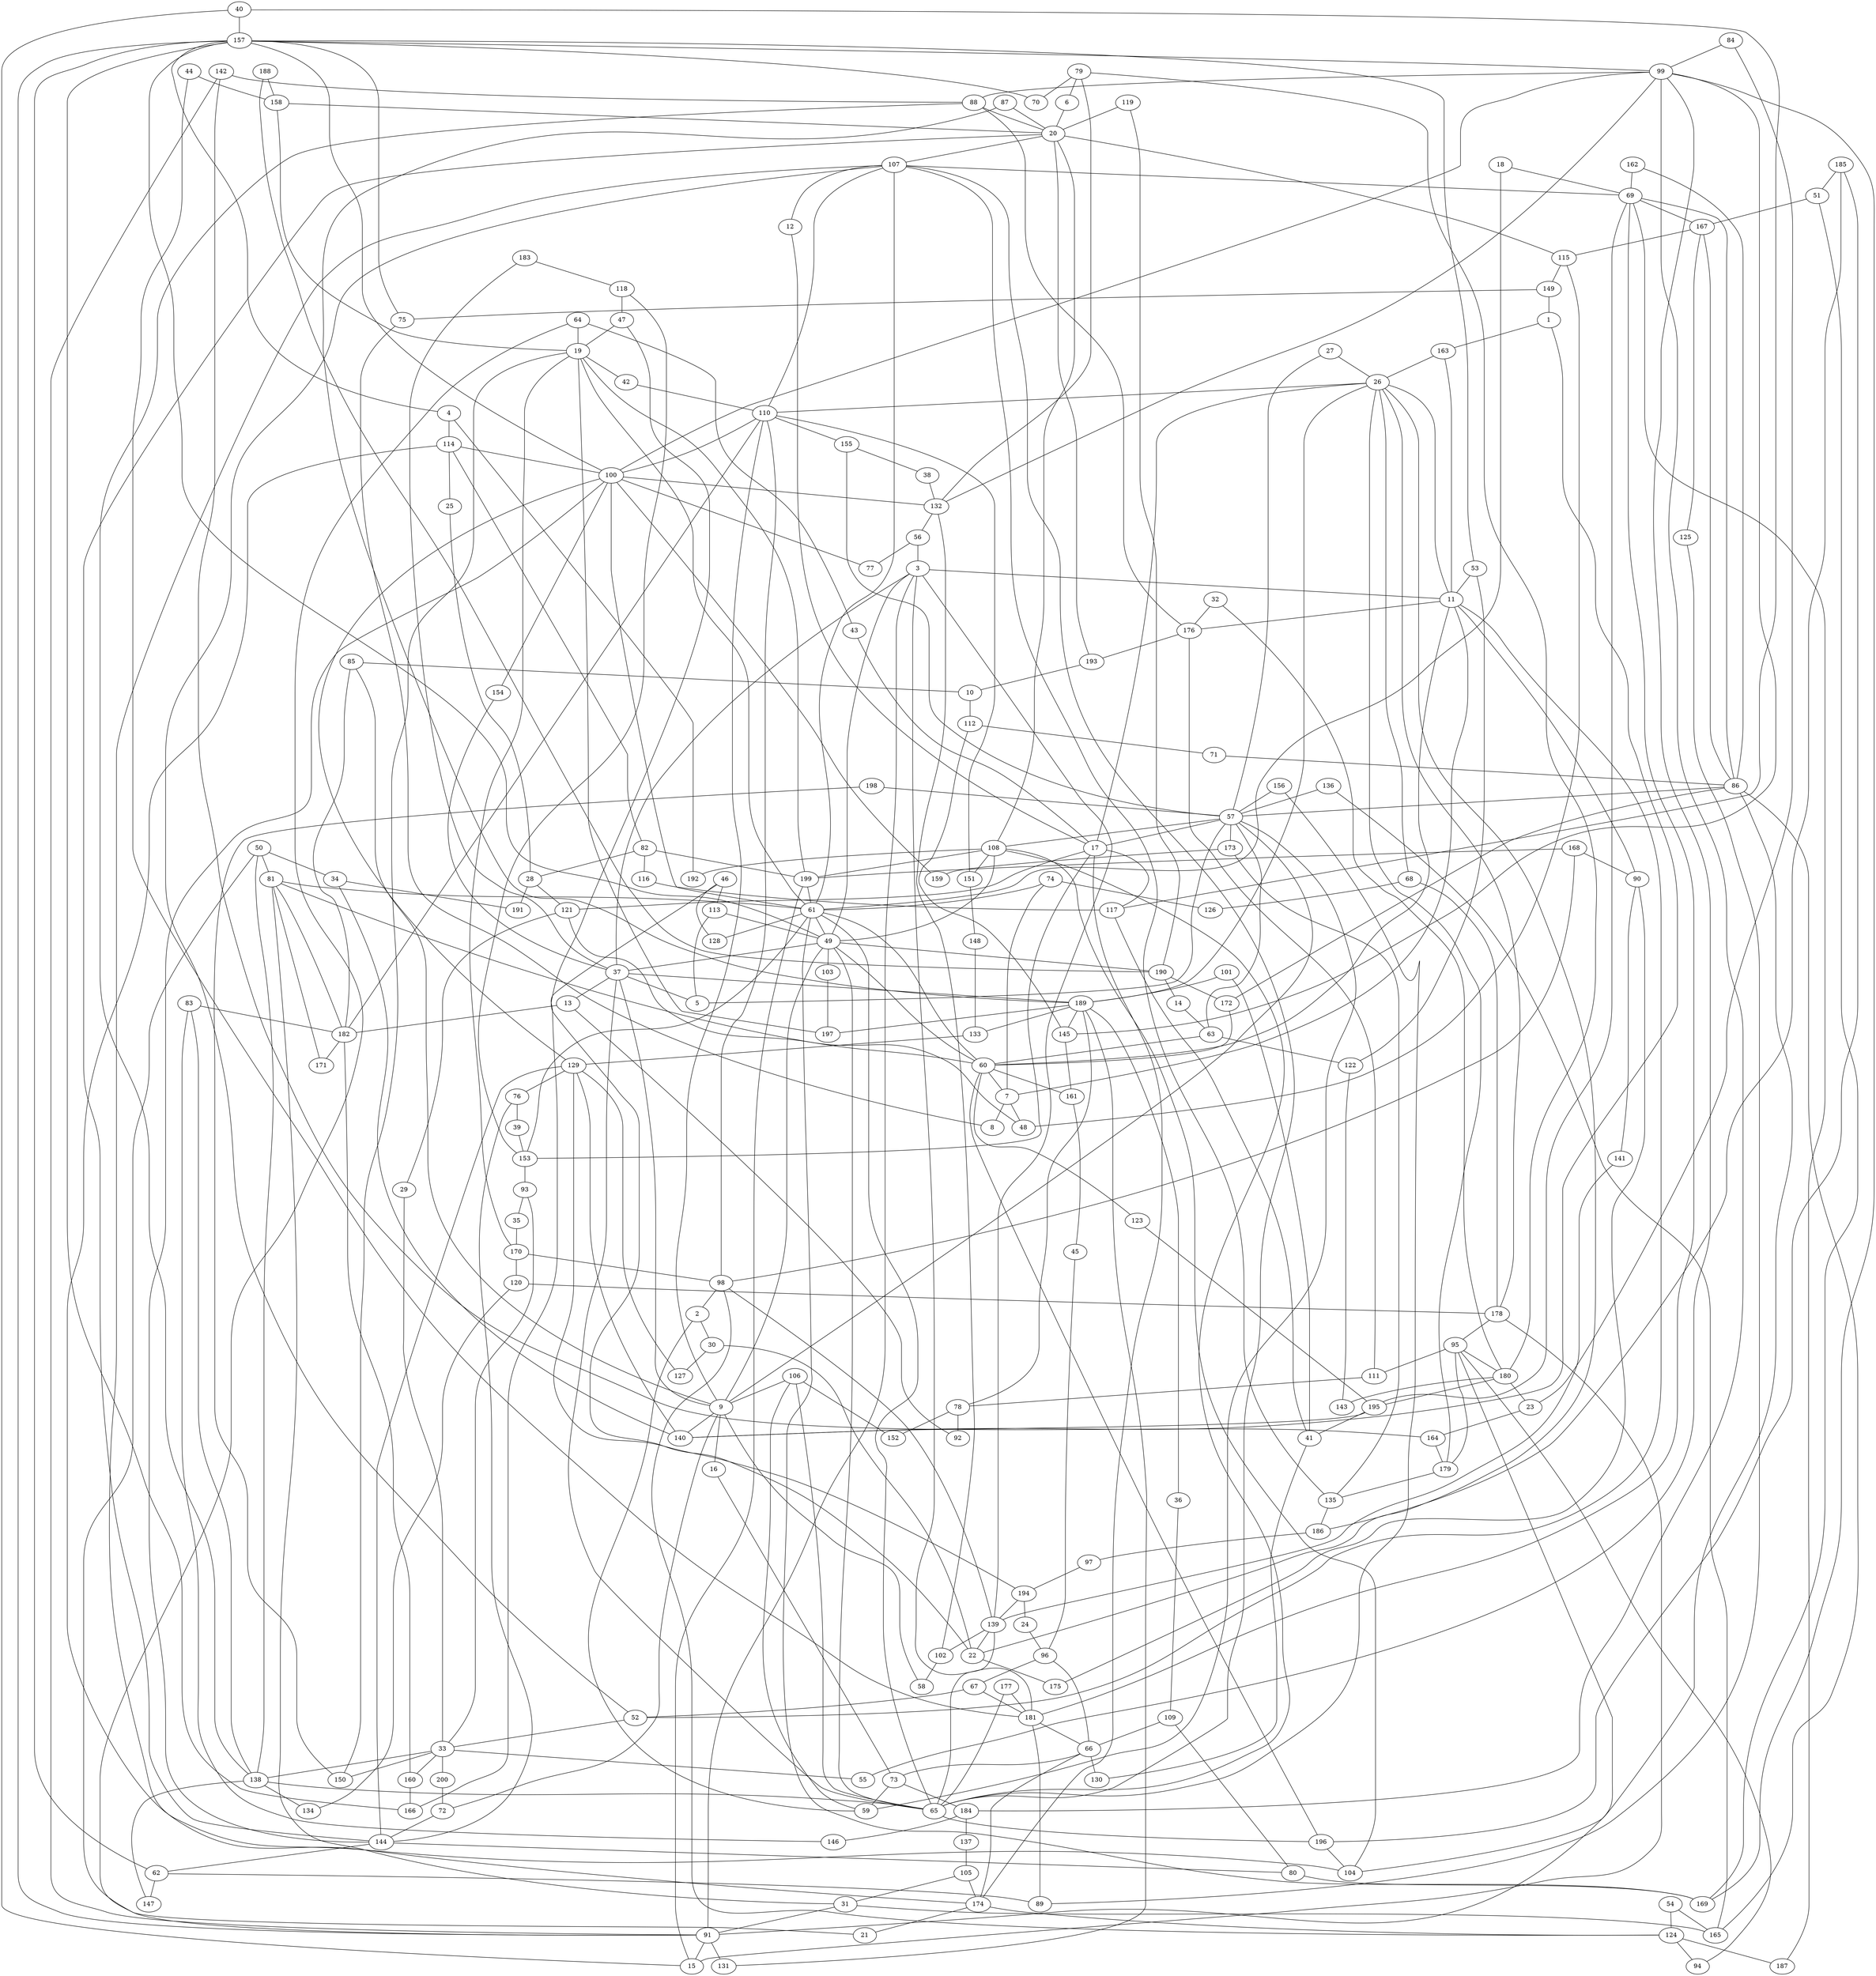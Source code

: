 graph g {
157 -- 99;
18 -- 69;
133 -- 129;
74 -- 126;
38 -- 132;
81 -- 60;
37 -- 3;
100 -- 77;
107 -- 65;
107 -- 135;
194 -- 139;
189 -- 131;
61 -- 107;
174 -- 21;
37 -- 5;
87 -- 20;
86 -- 57;
63 -- 60;
99 -- 88;
198 -- 150;
157 -- 53;
57 -- 108;
28 -- 121;
85 -- 10;
86 -- 165;
121 -- 29;
121 -- 48;
115 -- 20;
162 -- 69;
62 -- 147;
49 -- 37;
78 -- 152;
132 -- 99;
53 -- 11;
102 -- 132;
188 -- 158;
98 -- 110;
195 -- 69;
74 -- 61;
195 -- 140;
200 -- 72;
31 -- 91;
60 -- 11;
23 -- 164;
107 -- 52;
49 -- 3;
59 -- 57;
90 -- 175;
116 -- 117;
69 -- 167;
91 -- 131;
41 -- 130;
3 -- 181;
106 -- 152;
155 -- 38;
181 -- 89;
40 -- 117;
176 -- 88;
7 -- 48;
82 -- 28;
12 -- 17;
168 -- 98;
79 -- 180;
82 -- 116;
9 -- 16;
34 -- 191;
68 -- 178;
95 -- 94;
78 -- 92;
161 -- 45;
17 -- 153;
182 -- 171;
195 -- 41;
3 -- 91;
2 -- 30;
155 -- 57;
40 -- 15;
17 -- 117;
96 -- 67;
22 -- 26;
79 -- 6;
88 -- 20;
139 -- 102;
115 -- 149;
167 -- 115;
13 -- 182;
106 -- 59;
106 -- 65;
108 -- 199;
30 -- 127;
100 -- 132;
149 -- 1;
145 -- 161;
109 -- 80;
81 -- 182;
25 -- 28;
11 -- 90;
172 -- 86;
55 -- 99;
60 -- 123;
180 -- 23;
49 -- 190;
190 -- 14;
44 -- 181;
95 -- 91;
113 -- 5;
101 -- 189;
137 -- 105;
114 -- 100;
69 -- 187;
44 -- 158;
138 -- 134;
91 -- 157;
199 -- 61;
28 -- 191;
67 -- 181;
72 -- 144;
144 -- 80;
33 -- 55;
151 -- 110;
37 -- 189;
158 -- 19;
42 -- 110;
18 -- 61;
196 -- 104;
1 -- 163;
117 -- 41;
73 -- 59;
105 -- 174;
50 -- 81;
103 -- 197;
118 -- 47;
170 -- 98;
90 -- 141;
5 -- 57;
19 -- 42;
123 -- 195;
184 -- 99;
54 -- 124;
87 -- 189;
138 -- 147;
31 -- 165;
49 -- 65;
27 -- 57;
107 -- 110;
71 -- 86;
4 -- 114;
157 -- 70;
19 -- 150;
33 -- 138;
20 -- 107;
2 -- 59;
168 -- 199;
40 -- 157;
20 -- 193;
11 -- 26;
67 -- 52;
60 -- 49;
199 -- 15;
180 -- 195;
98 -- 124;
136 -- 57;
22 -- 175;
81 -- 61;
106 -- 9;
62 -- 157;
107 -- 12;
189 -- 133;
60 -- 196;
108 -- 104;
145 -- 112;
46 -- 166;
13 -- 92;
33 -- 200;
186 -- 97;
177 -- 65;
17 -- 174;
19 -- 199;
17 -- 121;
185 -- 51;
105 -- 31;
65 -- 196;
84 -- 23;
81 -- 31;
79 -- 70;
20 -- 144;
167 -- 125;
81 -- 171;
189 -- 197;
63 -- 57;
156 -- 57;
102 -- 58;
144 -- 62;
57 -- 173;
51 -- 167;
32 -- 176;
64 -- 91;
83 -- 138;
153 -- 93;
108 -- 20;
179 -- 135;
56 -- 77;
62 -- 89;
6 -- 20;
108 -- 65;
198 -- 57;
162 -- 86;
132 -- 56;
138 -- 65;
113 -- 49;
49 -- 9;
99 -- 145;
141 -- 139;
157 -- 4;
177 -- 181;
100 -- 61;
112 -- 71;
91 -- 15;
120 -- 134;
180 -- 143;
194 -- 129;
183 -- 37;
26 -- 178;
33 -- 150;
172 -- 60;
61 -- 169;
129 -- 76;
140 -- 1;
119 -- 190;
110 -- 155;
136 -- 165;
110 -- 182;
68 -- 126;
174 -- 124;
166 -- 157;
127 -- 129;
173 -- 135;
178 -- 15;
47 -- 19;
75 -- 8;
26 -- 110;
107 -- 69;
66 -- 130;
34 -- 140;
178 -- 95;
11 -- 163;
29 -- 33;
83 -- 182;
182 -- 160;
183 -- 118;
95 -- 111;
144 -- 100;
19 -- 170;
24 -- 96;
51 -- 169;
7 -- 8;
95 -- 180;
19 -- 61;
184 -- 146;
174 -- 66;
122 -- 143;
114 -- 104;
57 -- 17;
153 -- 61;
154 -- 37;
50 -- 138;
63 -- 122;
39 -- 153;
181 -- 66;
156 -- 65;
100 -- 159;
64 -- 43;
86 -- 167;
61 -- 65;
47 -- 22;
37 -- 13;
188 -- 190;
37 -- 9;
48 -- 115;
93 -- 35;
111 -- 78;
149 -- 75;
176 -- 193;
33 -- 160;
151 -- 148;
189 -- 36;
157 -- 49;
110 -- 100;
26 -- 68;
27 -- 26;
60 -- 161;
160 -- 166;
7 -- 11;
129 -- 100;
49 -- 108;
144 -- 129;
3 -- 139;
135 -- 186;
120 -- 178;
60 -- 61;
189 -- 26;
14 -- 63;
193 -- 10;
189 -- 145;
108 -- 151;
61 -- 49;
84 -- 99;
43 -- 17;
36 -- 109;
164 -- 179;
75 -- 157;
168 -- 90;
50 -- 21;
76 -- 39;
142 -- 91;
114 -- 82;
124 -- 94;
118 -- 153;
190 -- 172;
85 -- 9;
35 -- 170;
86 -- 104;
37 -- 65;
46 -- 113;
139 -- 22;
80 -- 169;
16 -- 73;
11 -- 176;
85 -- 182;
97 -- 194;
10 -- 112;
17 -- 26;
142 -- 88;
9 -- 110;
125 -- 89;
76 -- 144;
82 -- 199;
114 -- 25;
26 -- 179;
107 -- 174;
179 -- 95;
74 -- 7;
129 -- 140;
101 -- 41;
88 -- 138;
100 -- 154;
194 -- 24;
33 -- 93;
50 -- 34;
148 -- 133;
66 -- 96;
158 -- 20;
176 -- 111;
4 -- 192;
181 -- 69;
32 -- 180;
30 -- 22;
52 -- 33;
61 -- 128;
57 -- 9;
100 -- 99;
108 -- 192;
54 -- 165;
66 -- 73;
189 -- 78;
163 -- 26;
185 -- 196;
49 -- 103;
9 -- 58;
124 -- 187;
64 -- 19;
86 -- 69;
109 -- 66;
9 -- 140;
170 -- 120;
52 -- 11;
157 -- 100;
142 -- 164;
98 -- 139;
9 -- 72;
53 -- 122;
73 -- 184;
185 -- 186;
184 -- 137;
119 -- 20;
139 -- 65;
60 -- 7;
83 -- 146;
3 -- 11;
46 -- 128;
169 -- 99;
56 -- 3;
45 -- 96;
98 -- 2;
19 -- 197;
173 -- 159;
79 -- 132;
}
